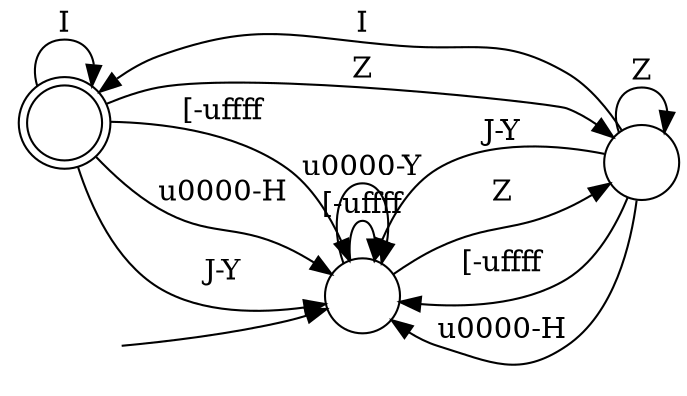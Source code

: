 digraph Automaton {
  rankdir = LR;
  0 [shape=doublecircle,label=""];
  0 -> 2 [label="[-\uffff"]
  0 -> 1 [label="Z"]
  0 -> 2 [label="\u0000-H"]
  0 -> 0 [label="I"]
  0 -> 2 [label="J-Y"]
  1 [shape=circle,label=""];
  1 -> 2 [label="[-\uffff"]
  1 -> 1 [label="Z"]
  1 -> 2 [label="\u0000-H"]
  1 -> 0 [label="I"]
  1 -> 2 [label="J-Y"]
  2 [shape=circle,label=""];
  initial [shape=plaintext,label=""];
  initial -> 2
  2 -> 2 [label="[-\uffff"]
  2 -> 1 [label="Z"]
  2 -> 2 [label="\u0000-Y"]
}
